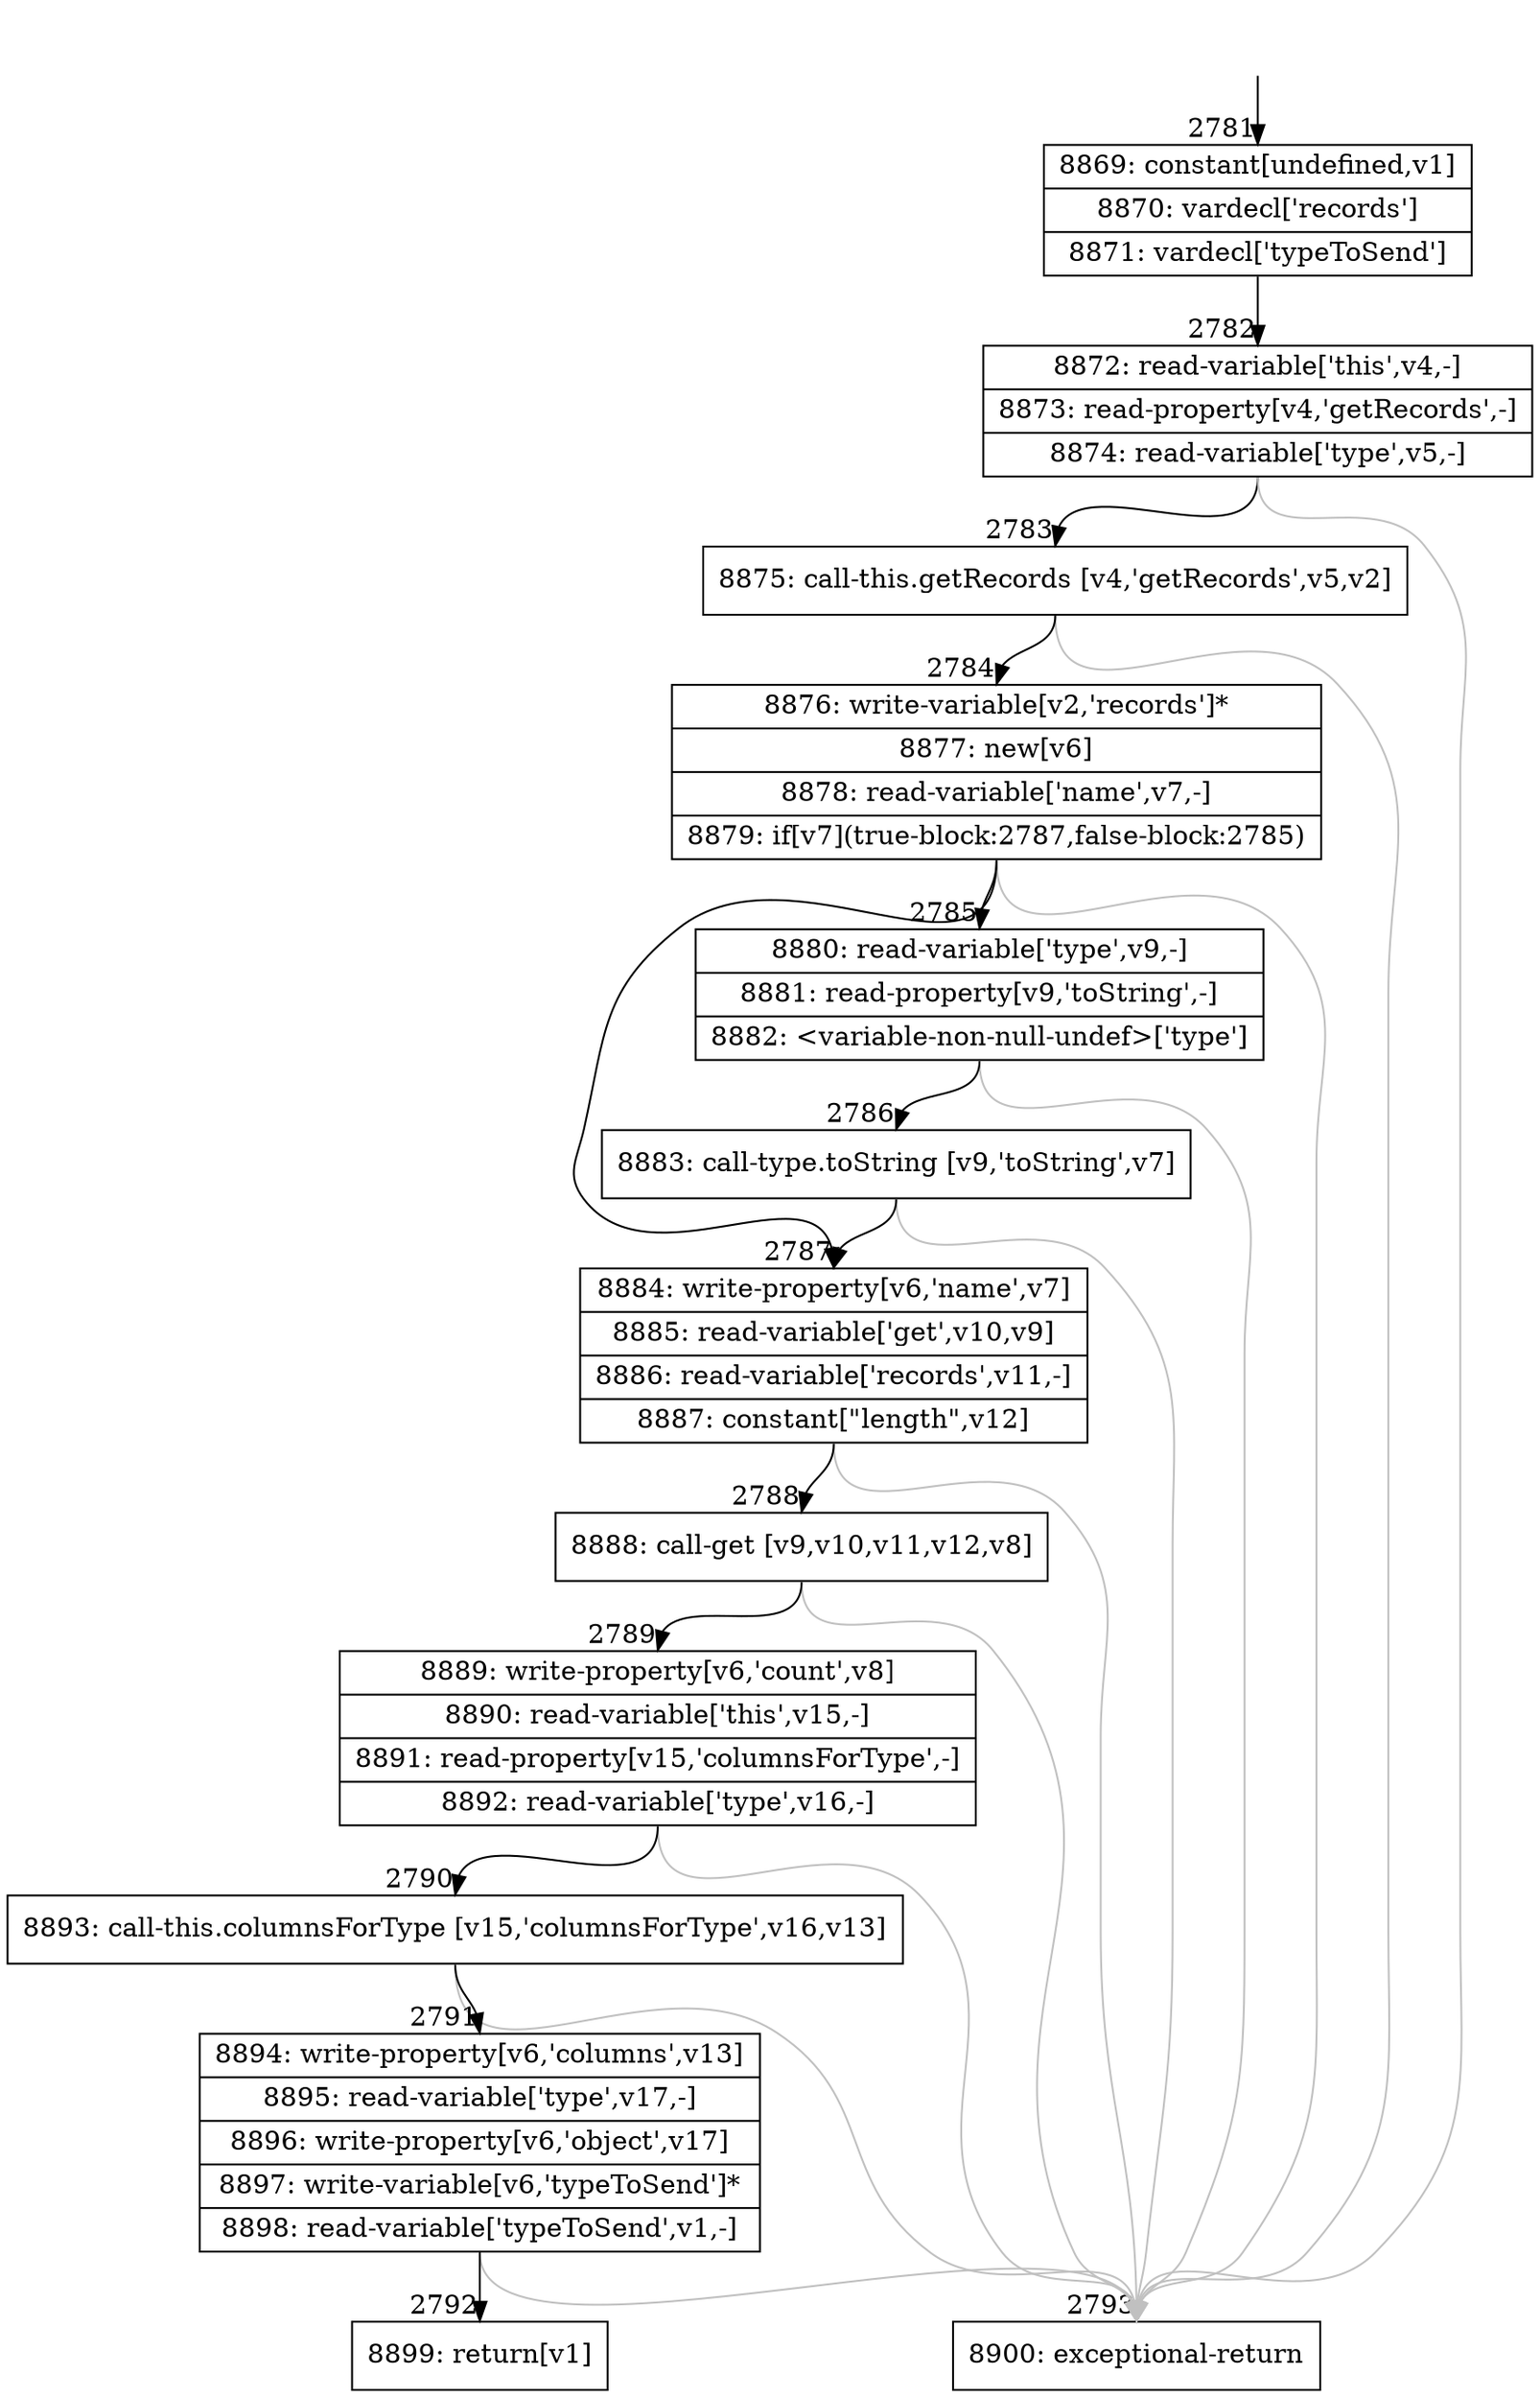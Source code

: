 digraph {
rankdir="TD"
BB_entry223[shape=none,label=""];
BB_entry223 -> BB2781 [tailport=s, headport=n, headlabel="    2781"]
BB2781 [shape=record label="{8869: constant[undefined,v1]|8870: vardecl['records']|8871: vardecl['typeToSend']}" ] 
BB2781 -> BB2782 [tailport=s, headport=n, headlabel="      2782"]
BB2782 [shape=record label="{8872: read-variable['this',v4,-]|8873: read-property[v4,'getRecords',-]|8874: read-variable['type',v5,-]}" ] 
BB2782 -> BB2783 [tailport=s, headport=n, headlabel="      2783"]
BB2782 -> BB2793 [tailport=s, headport=n, color=gray, headlabel="      2793"]
BB2783 [shape=record label="{8875: call-this.getRecords [v4,'getRecords',v5,v2]}" ] 
BB2783 -> BB2784 [tailport=s, headport=n, headlabel="      2784"]
BB2783 -> BB2793 [tailport=s, headport=n, color=gray]
BB2784 [shape=record label="{8876: write-variable[v2,'records']*|8877: new[v6]|8878: read-variable['name',v7,-]|8879: if[v7](true-block:2787,false-block:2785)}" ] 
BB2784 -> BB2787 [tailport=s, headport=n, headlabel="      2787"]
BB2784 -> BB2785 [tailport=s, headport=n, headlabel="      2785"]
BB2784 -> BB2793 [tailport=s, headport=n, color=gray]
BB2785 [shape=record label="{8880: read-variable['type',v9,-]|8881: read-property[v9,'toString',-]|8882: \<variable-non-null-undef\>['type']}" ] 
BB2785 -> BB2786 [tailport=s, headport=n, headlabel="      2786"]
BB2785 -> BB2793 [tailport=s, headport=n, color=gray]
BB2786 [shape=record label="{8883: call-type.toString [v9,'toString',v7]}" ] 
BB2786 -> BB2787 [tailport=s, headport=n]
BB2786 -> BB2793 [tailport=s, headport=n, color=gray]
BB2787 [shape=record label="{8884: write-property[v6,'name',v7]|8885: read-variable['get',v10,v9]|8886: read-variable['records',v11,-]|8887: constant[\"length\",v12]}" ] 
BB2787 -> BB2788 [tailport=s, headport=n, headlabel="      2788"]
BB2787 -> BB2793 [tailport=s, headport=n, color=gray]
BB2788 [shape=record label="{8888: call-get [v9,v10,v11,v12,v8]}" ] 
BB2788 -> BB2789 [tailport=s, headport=n, headlabel="      2789"]
BB2788 -> BB2793 [tailport=s, headport=n, color=gray]
BB2789 [shape=record label="{8889: write-property[v6,'count',v8]|8890: read-variable['this',v15,-]|8891: read-property[v15,'columnsForType',-]|8892: read-variable['type',v16,-]}" ] 
BB2789 -> BB2790 [tailport=s, headport=n, headlabel="      2790"]
BB2789 -> BB2793 [tailport=s, headport=n, color=gray]
BB2790 [shape=record label="{8893: call-this.columnsForType [v15,'columnsForType',v16,v13]}" ] 
BB2790 -> BB2791 [tailport=s, headport=n, headlabel="      2791"]
BB2790 -> BB2793 [tailport=s, headport=n, color=gray]
BB2791 [shape=record label="{8894: write-property[v6,'columns',v13]|8895: read-variable['type',v17,-]|8896: write-property[v6,'object',v17]|8897: write-variable[v6,'typeToSend']*|8898: read-variable['typeToSend',v1,-]}" ] 
BB2791 -> BB2792 [tailport=s, headport=n, headlabel="      2792"]
BB2791 -> BB2793 [tailport=s, headport=n, color=gray]
BB2792 [shape=record label="{8899: return[v1]}" ] 
BB2793 [shape=record label="{8900: exceptional-return}" ] 
//#$~ 4619
}
